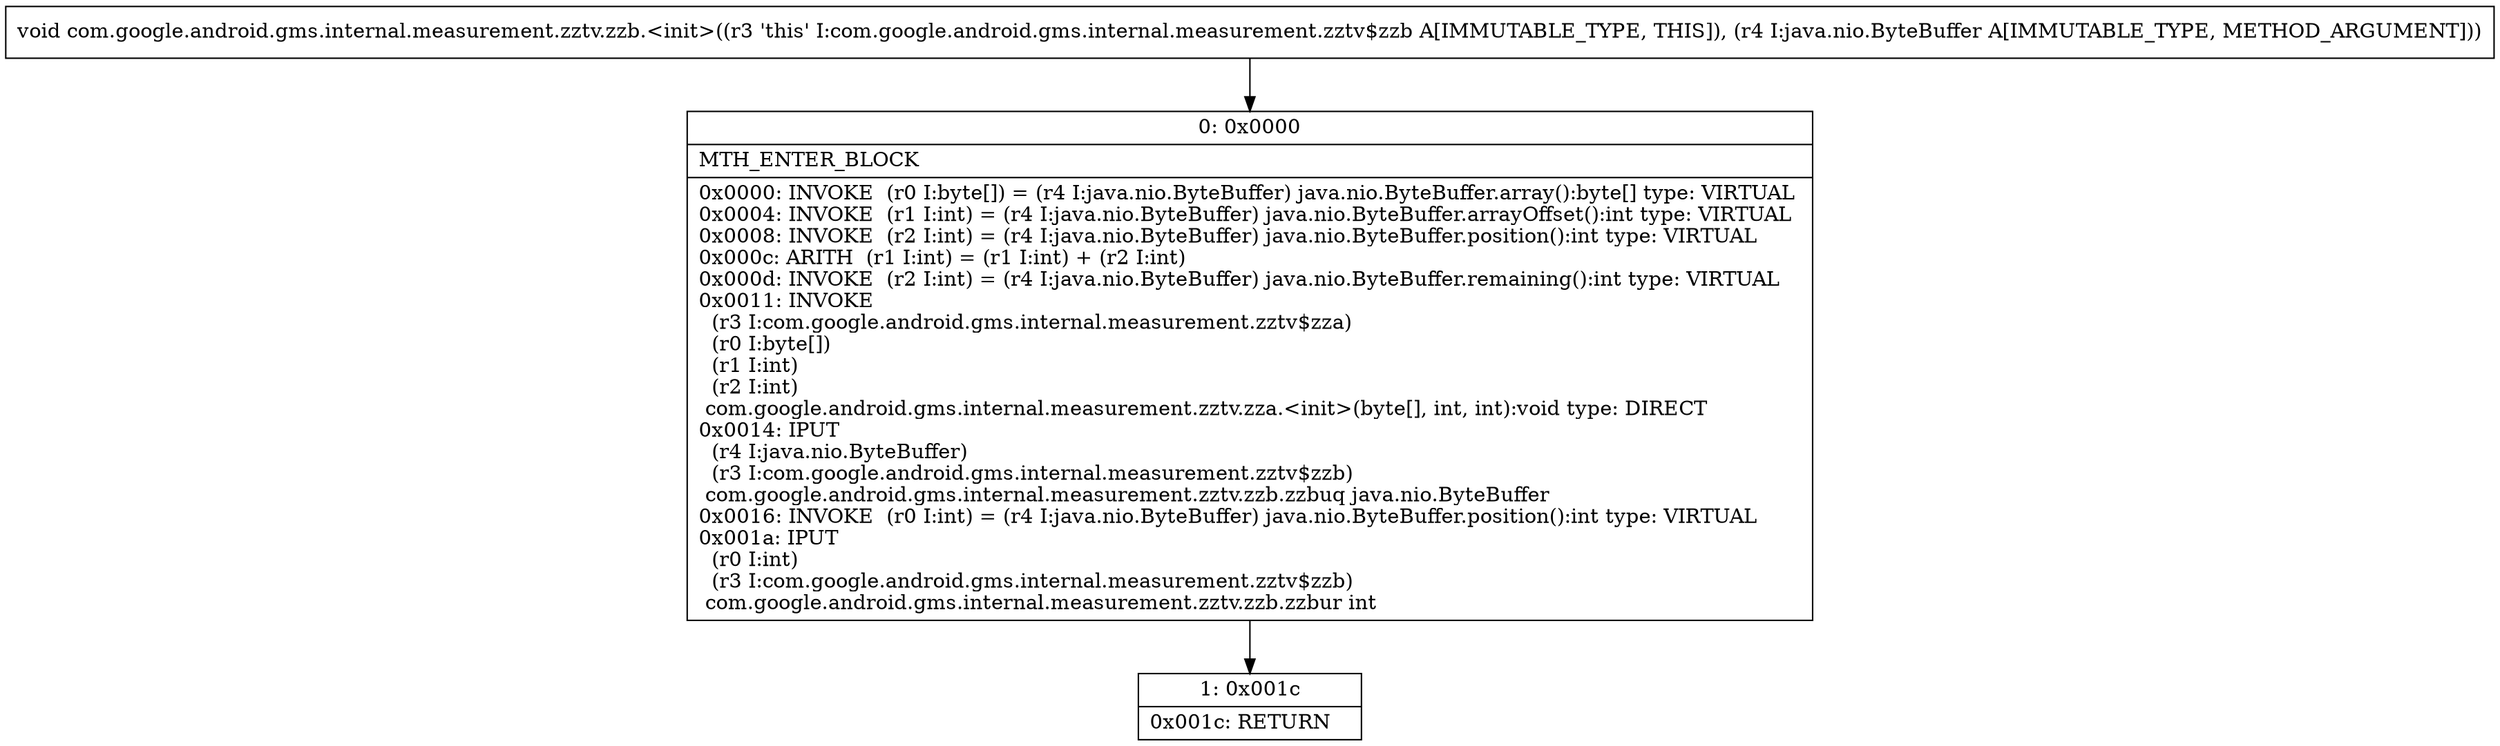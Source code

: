 digraph "CFG forcom.google.android.gms.internal.measurement.zztv.zzb.\<init\>(Ljava\/nio\/ByteBuffer;)V" {
Node_0 [shape=record,label="{0\:\ 0x0000|MTH_ENTER_BLOCK\l|0x0000: INVOKE  (r0 I:byte[]) = (r4 I:java.nio.ByteBuffer) java.nio.ByteBuffer.array():byte[] type: VIRTUAL \l0x0004: INVOKE  (r1 I:int) = (r4 I:java.nio.ByteBuffer) java.nio.ByteBuffer.arrayOffset():int type: VIRTUAL \l0x0008: INVOKE  (r2 I:int) = (r4 I:java.nio.ByteBuffer) java.nio.ByteBuffer.position():int type: VIRTUAL \l0x000c: ARITH  (r1 I:int) = (r1 I:int) + (r2 I:int) \l0x000d: INVOKE  (r2 I:int) = (r4 I:java.nio.ByteBuffer) java.nio.ByteBuffer.remaining():int type: VIRTUAL \l0x0011: INVOKE  \l  (r3 I:com.google.android.gms.internal.measurement.zztv$zza)\l  (r0 I:byte[])\l  (r1 I:int)\l  (r2 I:int)\l com.google.android.gms.internal.measurement.zztv.zza.\<init\>(byte[], int, int):void type: DIRECT \l0x0014: IPUT  \l  (r4 I:java.nio.ByteBuffer)\l  (r3 I:com.google.android.gms.internal.measurement.zztv$zzb)\l com.google.android.gms.internal.measurement.zztv.zzb.zzbuq java.nio.ByteBuffer \l0x0016: INVOKE  (r0 I:int) = (r4 I:java.nio.ByteBuffer) java.nio.ByteBuffer.position():int type: VIRTUAL \l0x001a: IPUT  \l  (r0 I:int)\l  (r3 I:com.google.android.gms.internal.measurement.zztv$zzb)\l com.google.android.gms.internal.measurement.zztv.zzb.zzbur int \l}"];
Node_1 [shape=record,label="{1\:\ 0x001c|0x001c: RETURN   \l}"];
MethodNode[shape=record,label="{void com.google.android.gms.internal.measurement.zztv.zzb.\<init\>((r3 'this' I:com.google.android.gms.internal.measurement.zztv$zzb A[IMMUTABLE_TYPE, THIS]), (r4 I:java.nio.ByteBuffer A[IMMUTABLE_TYPE, METHOD_ARGUMENT])) }"];
MethodNode -> Node_0;
Node_0 -> Node_1;
}


